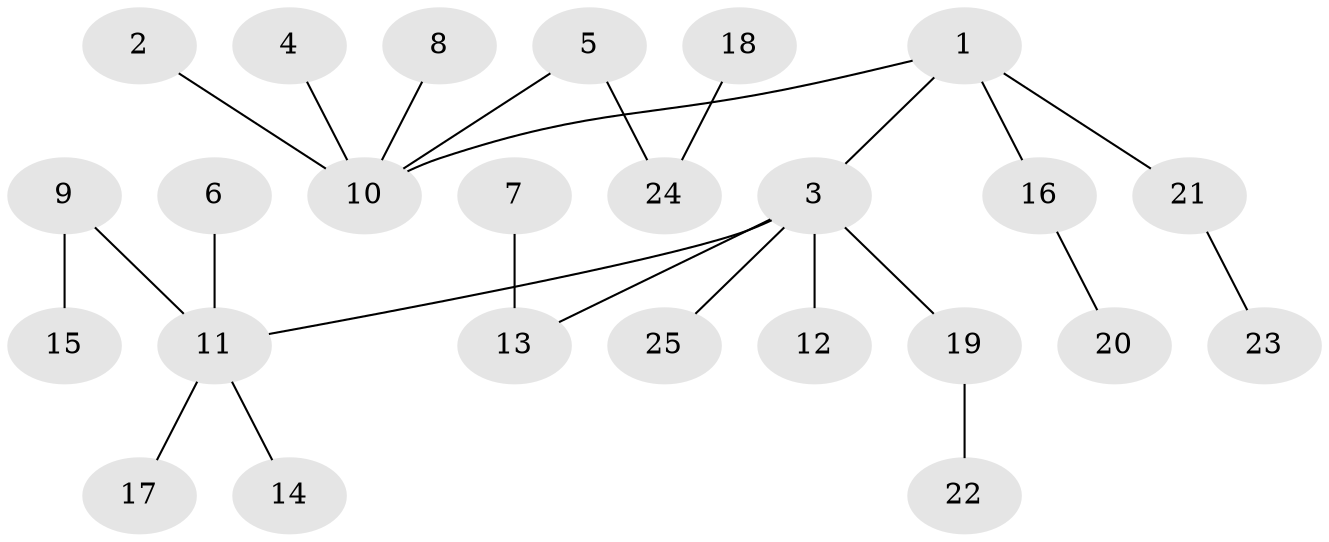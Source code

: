 // original degree distribution, {2: 0.2, 5: 0.04, 3: 0.22, 4: 0.02, 6: 0.02, 1: 0.5}
// Generated by graph-tools (version 1.1) at 2025/50/03/09/25 03:50:20]
// undirected, 25 vertices, 24 edges
graph export_dot {
graph [start="1"]
  node [color=gray90,style=filled];
  1;
  2;
  3;
  4;
  5;
  6;
  7;
  8;
  9;
  10;
  11;
  12;
  13;
  14;
  15;
  16;
  17;
  18;
  19;
  20;
  21;
  22;
  23;
  24;
  25;
  1 -- 3 [weight=1.0];
  1 -- 10 [weight=1.0];
  1 -- 16 [weight=1.0];
  1 -- 21 [weight=1.0];
  2 -- 10 [weight=1.0];
  3 -- 11 [weight=1.0];
  3 -- 12 [weight=1.0];
  3 -- 13 [weight=1.0];
  3 -- 19 [weight=1.0];
  3 -- 25 [weight=1.0];
  4 -- 10 [weight=1.0];
  5 -- 10 [weight=1.0];
  5 -- 24 [weight=1.0];
  6 -- 11 [weight=1.0];
  7 -- 13 [weight=1.0];
  8 -- 10 [weight=1.0];
  9 -- 11 [weight=1.0];
  9 -- 15 [weight=1.0];
  11 -- 14 [weight=1.0];
  11 -- 17 [weight=1.0];
  16 -- 20 [weight=1.0];
  18 -- 24 [weight=1.0];
  19 -- 22 [weight=1.0];
  21 -- 23 [weight=1.0];
}
